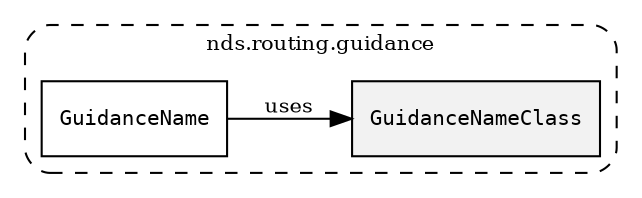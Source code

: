 /**
 * This dot file creates symbol collaboration diagram for GuidanceNameClass.
 */
digraph ZSERIO
{
    node [shape=box, fontsize=10];
    rankdir="LR";
    fontsize=10;
    tooltip="GuidanceNameClass collaboration diagram";

    subgraph "cluster_nds.routing.guidance"
    {
        style="dashed, rounded";
        label="nds.routing.guidance";
        tooltip="Package nds.routing.guidance";
        href="../../../content/packages/nds.routing.guidance.html#Package-nds-routing-guidance";
        target="_parent";

        "GuidanceNameClass" [style="filled", fillcolor="#0000000D", target="_parent", label=<<font face="monospace"><table align="center" border="0" cellspacing="0" cellpadding="0"><tr><td href="../../../content/packages/nds.routing.guidance.html#Enum-GuidanceNameClass" title="Enum defined in nds.routing.guidance">GuidanceNameClass</td></tr></table></font>>];
        "GuidanceName" [target="_parent", label=<<font face="monospace"><table align="center" border="0" cellspacing="0" cellpadding="0"><tr><td href="../../../content/packages/nds.routing.guidance.html#Structure-GuidanceName" title="Structure defined in nds.routing.guidance">GuidanceName</td></tr></table></font>>];
    }

    "GuidanceName" -> "GuidanceNameClass" [label="uses", fontsize=10];
}
